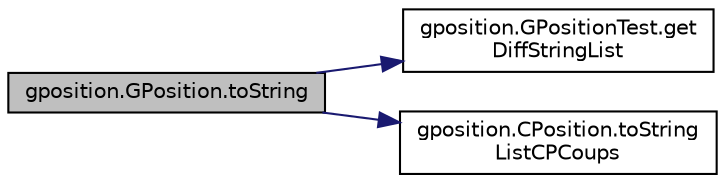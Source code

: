 digraph "gposition.GPosition.toString"
{
  edge [fontname="Helvetica",fontsize="10",labelfontname="Helvetica",labelfontsize="10"];
  node [fontname="Helvetica",fontsize="10",shape=record];
  rankdir="LR";
  Node1 [label="gposition.GPosition.toString",height=0.2,width=0.4,color="black", fillcolor="grey75", style="filled" fontcolor="black"];
  Node1 -> Node2 [color="midnightblue",fontsize="10",style="solid",fontname="Helvetica"];
  Node2 [label="gposition.GPositionTest.get\lDiffStringList",height=0.2,width=0.4,color="black", fillcolor="white", style="filled",URL="$classgposition_1_1_g_position_test.html#a11a7b523c505b79aaa45a8381eb26293"];
  Node1 -> Node3 [color="midnightblue",fontsize="10",style="solid",fontname="Helvetica"];
  Node3 [label="gposition.CPosition.toString\lListCPCoups",height=0.2,width=0.4,color="black", fillcolor="white", style="filled",URL="$classgposition_1_1_c_position.html#a33866e2203afd1be4f4b72b1f7022d9e"];
}
